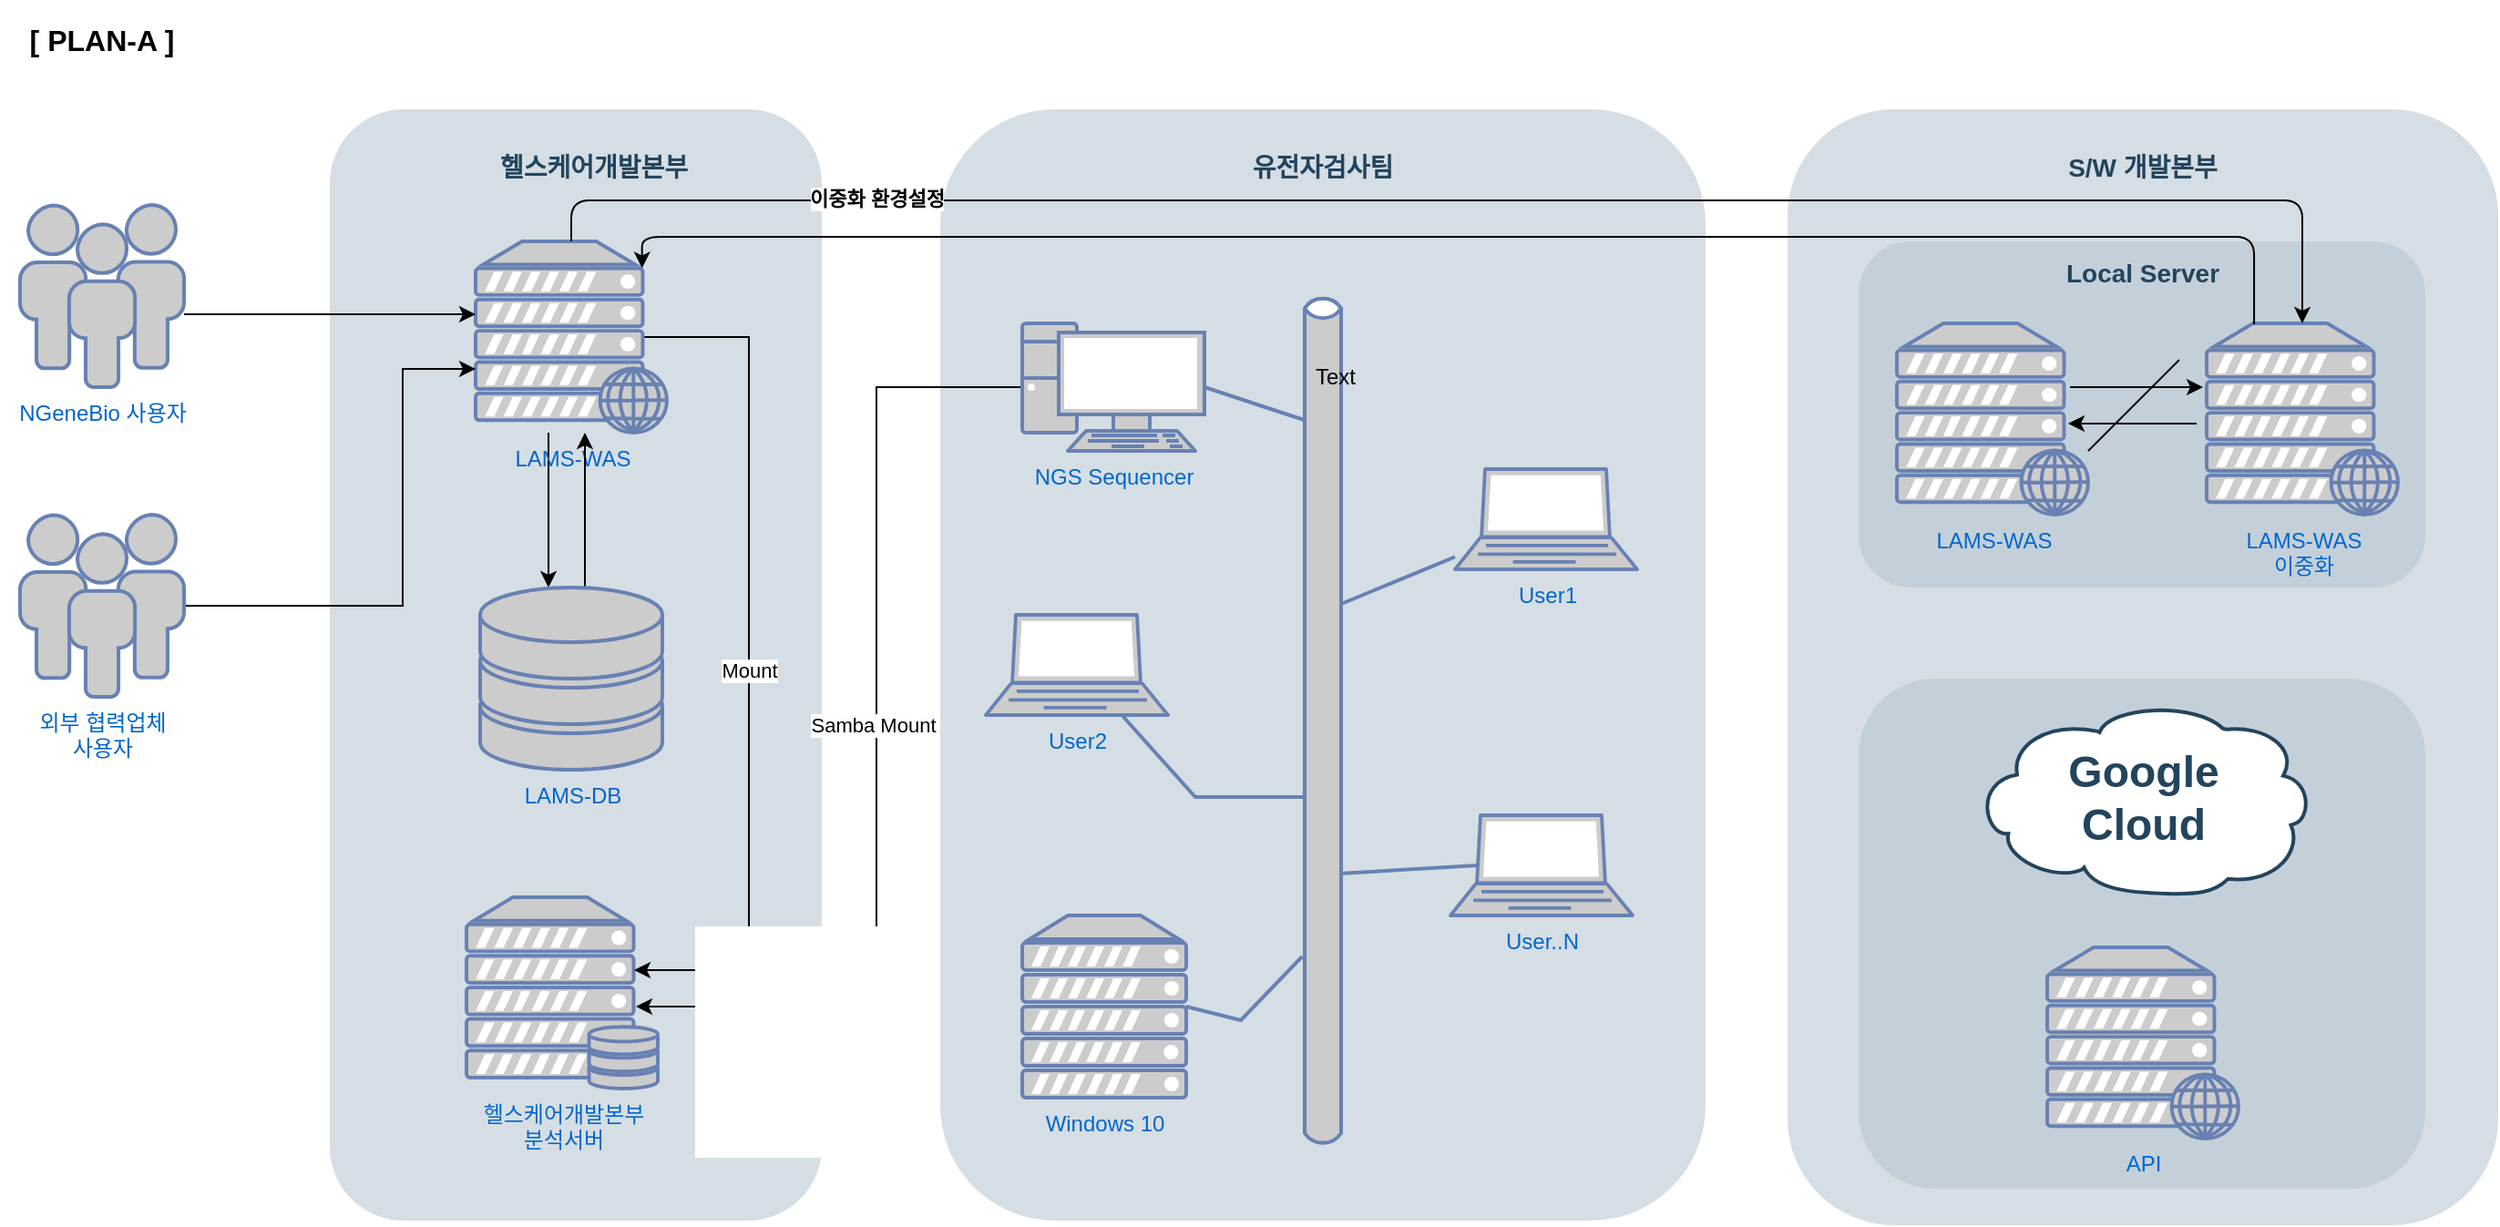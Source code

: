 <mxfile version="14.9.6" type="github">
  <diagram id="EYfuoUODgCIz9-c0R4cI" name="페이지-1">
    <mxGraphModel dx="1504" dy="681" grid="0" gridSize="10" guides="1" tooltips="1" connect="1" arrows="1" fold="1" page="1" pageScale="1" pageWidth="1600" pageHeight="900" math="0" shadow="0">
      <root>
        <mxCell id="0" />
        <mxCell id="1" parent="0" />
        <mxCell id="b1GEgxaDN2SPHYTd9Y_0-46" value="" style="rounded=1;whiteSpace=wrap;html=1;strokeColor=none;fillColor=#BAC8D3;fontSize=24;fontColor=#23445D;align=center;opacity=60;" parent="1" vertex="1">
          <mxGeometry x="1000" y="80" width="390" height="612.5" as="geometry" />
        </mxCell>
        <mxCell id="b1GEgxaDN2SPHYTd9Y_0-45" value="" style="rounded=1;whiteSpace=wrap;html=1;strokeColor=none;fillColor=#BAC8D3;fontSize=24;fontColor=#23445D;align=center;opacity=60;" parent="1" vertex="1">
          <mxGeometry x="1039" y="392.5" width="311" height="280" as="geometry" />
        </mxCell>
        <mxCell id="b1GEgxaDN2SPHYTd9Y_0-42" value="" style="rounded=1;whiteSpace=wrap;html=1;strokeColor=none;fillColor=#BAC8D3;fontSize=24;fontColor=#23445D;align=center;opacity=60;" parent="1" vertex="1">
          <mxGeometry x="1039" y="152.5" width="311" height="190" as="geometry" />
        </mxCell>
        <mxCell id="b1GEgxaDN2SPHYTd9Y_0-25" value="" style="rounded=1;whiteSpace=wrap;html=1;strokeColor=none;fillColor=#BAC8D3;fontSize=24;fontColor=#23445D;align=center;opacity=60;" parent="1" vertex="1">
          <mxGeometry x="535" y="80" width="420" height="610" as="geometry" />
        </mxCell>
        <mxCell id="b1GEgxaDN2SPHYTd9Y_0-10" value="" style="rounded=1;whiteSpace=wrap;html=1;strokeColor=none;fillColor=#BAC8D3;fontSize=24;fontColor=#23445D;align=center;opacity=60;" parent="1" vertex="1">
          <mxGeometry x="200" y="80" width="270" height="610" as="geometry" />
        </mxCell>
        <mxCell id="b1GEgxaDN2SPHYTd9Y_0-3" value="헬스케어개발본부&lt;br&gt;분석서버" style="fontColor=#0066CC;verticalAlign=top;verticalLabelPosition=bottom;labelPosition=center;align=center;html=1;outlineConnect=0;fillColor=#CCCCCC;strokeColor=#6881B3;gradientColor=none;gradientDirection=north;strokeWidth=2;shape=mxgraph.networks.server_storage;" parent="1" vertex="1">
          <mxGeometry x="275" y="512.5" width="105" height="105" as="geometry" />
        </mxCell>
        <mxCell id="b1GEgxaDN2SPHYTd9Y_0-12" value="" style="edgeStyle=orthogonalEdgeStyle;rounded=0;orthogonalLoop=1;jettySize=auto;html=1;" parent="1" source="b1GEgxaDN2SPHYTd9Y_0-4" target="b1GEgxaDN2SPHYTd9Y_0-5" edge="1">
          <mxGeometry relative="1" as="geometry">
            <Array as="points">
              <mxPoint x="320" y="302.5" />
              <mxPoint x="320" y="302.5" />
            </Array>
          </mxGeometry>
        </mxCell>
        <mxCell id="b1GEgxaDN2SPHYTd9Y_0-13" style="edgeStyle=orthogonalEdgeStyle;rounded=0;orthogonalLoop=1;jettySize=auto;html=1;exitX=0.88;exitY=0.5;exitDx=0;exitDy=0;exitPerimeter=0;" parent="1" source="b1GEgxaDN2SPHYTd9Y_0-4" edge="1">
          <mxGeometry relative="1" as="geometry">
            <mxPoint x="367" y="552.5" as="targetPoint" />
            <Array as="points">
              <mxPoint x="430" y="205.5" />
              <mxPoint x="430" y="552.5" />
              <mxPoint x="367" y="552.5" />
            </Array>
          </mxGeometry>
        </mxCell>
        <mxCell id="b1GEgxaDN2SPHYTd9Y_0-14" value="Mount" style="edgeLabel;html=1;align=center;verticalAlign=middle;resizable=0;points=[];" parent="b1GEgxaDN2SPHYTd9Y_0-13" vertex="1" connectable="0">
          <mxGeometry x="-0.15" y="2" relative="1" as="geometry">
            <mxPoint x="-2" y="41" as="offset" />
          </mxGeometry>
        </mxCell>
        <mxCell id="b1GEgxaDN2SPHYTd9Y_0-4" value="LAMS-WAS" style="fontColor=#0066CC;verticalAlign=top;verticalLabelPosition=bottom;labelPosition=center;align=center;html=1;outlineConnect=0;fillColor=#CCCCCC;strokeColor=#6881B3;gradientColor=none;gradientDirection=north;strokeWidth=2;shape=mxgraph.networks.web_server;" parent="1" vertex="1">
          <mxGeometry x="280" y="152.5" width="105" height="105" as="geometry" />
        </mxCell>
        <mxCell id="b1GEgxaDN2SPHYTd9Y_0-20" value="" style="edgeStyle=orthogonalEdgeStyle;rounded=0;orthogonalLoop=1;jettySize=auto;html=1;" parent="1" source="b1GEgxaDN2SPHYTd9Y_0-5" target="b1GEgxaDN2SPHYTd9Y_0-4" edge="1">
          <mxGeometry relative="1" as="geometry">
            <Array as="points">
              <mxPoint x="340" y="302.5" />
              <mxPoint x="340" y="302.5" />
            </Array>
          </mxGeometry>
        </mxCell>
        <mxCell id="b1GEgxaDN2SPHYTd9Y_0-5" value="LAMS-DB" style="fontColor=#0066CC;verticalAlign=top;verticalLabelPosition=bottom;labelPosition=center;align=center;html=1;outlineConnect=0;fillColor=#CCCCCC;strokeColor=#6881B3;gradientColor=none;gradientDirection=north;strokeWidth=2;shape=mxgraph.networks.storage;" parent="1" vertex="1">
          <mxGeometry x="282.5" y="342.5" width="100" height="100" as="geometry" />
        </mxCell>
        <mxCell id="b1GEgxaDN2SPHYTd9Y_0-6" value="LAMS-WAS" style="fontColor=#0066CC;verticalAlign=top;verticalLabelPosition=bottom;labelPosition=center;align=center;html=1;outlineConnect=0;fillColor=#CCCCCC;strokeColor=#6881B3;gradientColor=none;gradientDirection=north;strokeWidth=2;shape=mxgraph.networks.web_server;direction=east;" parent="1" vertex="1">
          <mxGeometry x="1060" y="197.5" width="105" height="105" as="geometry" />
        </mxCell>
        <mxCell id="b1GEgxaDN2SPHYTd9Y_0-7" value="API" style="fontColor=#0066CC;verticalAlign=top;verticalLabelPosition=bottom;labelPosition=center;align=center;html=1;outlineConnect=0;fillColor=#CCCCCC;strokeColor=#6881B3;gradientColor=none;gradientDirection=north;strokeWidth=2;shape=mxgraph.networks.web_server;" parent="1" vertex="1">
          <mxGeometry x="1142.5" y="540" width="105" height="105" as="geometry" />
        </mxCell>
        <mxCell id="b1GEgxaDN2SPHYTd9Y_0-18" style="edgeStyle=orthogonalEdgeStyle;rounded=0;orthogonalLoop=1;jettySize=auto;html=1;" parent="1" source="b1GEgxaDN2SPHYTd9Y_0-8" target="b1GEgxaDN2SPHYTd9Y_0-4" edge="1">
          <mxGeometry relative="1" as="geometry">
            <Array as="points">
              <mxPoint x="240" y="352.5" />
              <mxPoint x="240" y="222.5" />
            </Array>
          </mxGeometry>
        </mxCell>
        <mxCell id="b1GEgxaDN2SPHYTd9Y_0-8" value="외부 협력업체&lt;br&gt;사용자" style="fontColor=#0066CC;verticalAlign=top;verticalLabelPosition=bottom;labelPosition=center;align=center;html=1;outlineConnect=0;fillColor=#CCCCCC;strokeColor=#6881B3;gradientColor=none;gradientDirection=north;strokeWidth=2;shape=mxgraph.networks.users;" parent="1" vertex="1">
          <mxGeometry x="30" y="302.5" width="90" height="100" as="geometry" />
        </mxCell>
        <mxCell id="b1GEgxaDN2SPHYTd9Y_0-11" value="&lt;font color=&quot;#23445d&quot;&gt;헬스케어개발본부&lt;/font&gt;" style="rounded=1;whiteSpace=wrap;html=1;strokeColor=none;fillColor=none;fontSize=14;fontColor=#742B21;align=center;fontStyle=1" parent="1" vertex="1">
          <mxGeometry x="275" y="102.5" width="140" height="19" as="geometry" />
        </mxCell>
        <mxCell id="b1GEgxaDN2SPHYTd9Y_0-19" style="edgeStyle=orthogonalEdgeStyle;rounded=0;orthogonalLoop=1;jettySize=auto;html=1;" parent="1" source="b1GEgxaDN2SPHYTd9Y_0-15" target="b1GEgxaDN2SPHYTd9Y_0-4" edge="1">
          <mxGeometry relative="1" as="geometry">
            <Array as="points">
              <mxPoint x="180" y="192.5" />
              <mxPoint x="180" y="192.5" />
            </Array>
          </mxGeometry>
        </mxCell>
        <mxCell id="b1GEgxaDN2SPHYTd9Y_0-15" value="NGeneBio 사용자" style="fontColor=#0066CC;verticalAlign=top;verticalLabelPosition=bottom;labelPosition=center;align=center;html=1;outlineConnect=0;fillColor=#CCCCCC;strokeColor=#6881B3;gradientColor=none;gradientDirection=north;strokeWidth=2;shape=mxgraph.networks.users;" parent="1" vertex="1">
          <mxGeometry x="30" y="132.5" width="90" height="100" as="geometry" />
        </mxCell>
        <mxCell id="b1GEgxaDN2SPHYTd9Y_0-30" style="edgeStyle=orthogonalEdgeStyle;rounded=0;orthogonalLoop=1;jettySize=auto;html=1;exitX=0;exitY=0.5;exitDx=0;exitDy=0;exitPerimeter=0;" parent="1" source="b1GEgxaDN2SPHYTd9Y_0-24" edge="1">
          <mxGeometry relative="1" as="geometry">
            <mxPoint x="603" y="187.5" as="sourcePoint" />
            <mxPoint x="368" y="572.5" as="targetPoint" />
            <Array as="points">
              <mxPoint x="500" y="233" />
              <mxPoint x="500" y="573" />
            </Array>
          </mxGeometry>
        </mxCell>
        <mxCell id="b1GEgxaDN2SPHYTd9Y_0-31" value="Samba Mount" style="edgeLabel;html=1;align=center;verticalAlign=middle;resizable=0;points=[];" parent="b1GEgxaDN2SPHYTd9Y_0-30" vertex="1" connectable="0">
          <mxGeometry x="-0.282" y="-2" relative="1" as="geometry">
            <mxPoint y="67" as="offset" />
          </mxGeometry>
        </mxCell>
        <mxCell id="b1GEgxaDN2SPHYTd9Y_0-24" value="NGS Sequencer" style="fontColor=#0066CC;verticalAlign=top;verticalLabelPosition=bottom;labelPosition=center;align=center;html=1;outlineConnect=0;fillColor=#CCCCCC;strokeColor=#6881B3;gradientColor=none;gradientDirection=north;strokeWidth=2;shape=mxgraph.networks.pc;" parent="1" vertex="1">
          <mxGeometry x="580" y="197.5" width="100" height="70" as="geometry" />
        </mxCell>
        <mxCell id="b1GEgxaDN2SPHYTd9Y_0-26" value="&lt;font color=&quot;#23445d&quot;&gt;유전자검사팀&lt;/font&gt;" style="rounded=1;whiteSpace=wrap;html=1;strokeColor=none;fillColor=none;fontSize=14;fontColor=#742B21;align=center;fontStyle=1" parent="1" vertex="1">
          <mxGeometry x="675" y="102.5" width="140" height="19" as="geometry" />
        </mxCell>
        <mxCell id="b1GEgxaDN2SPHYTd9Y_0-27" value="User1" style="fontColor=#0066CC;verticalAlign=top;verticalLabelPosition=bottom;labelPosition=center;align=center;html=1;outlineConnect=0;fillColor=#CCCCCC;strokeColor=#6881B3;gradientColor=none;gradientDirection=north;strokeWidth=2;shape=mxgraph.networks.laptop;" parent="1" vertex="1">
          <mxGeometry x="817.5" y="277.5" width="100" height="55" as="geometry" />
        </mxCell>
        <mxCell id="b1GEgxaDN2SPHYTd9Y_0-28" value="User2" style="fontColor=#0066CC;verticalAlign=top;verticalLabelPosition=bottom;labelPosition=center;align=center;html=1;outlineConnect=0;fillColor=#CCCCCC;strokeColor=#6881B3;gradientColor=none;gradientDirection=north;strokeWidth=2;shape=mxgraph.networks.laptop;" parent="1" vertex="1">
          <mxGeometry x="560" y="357.5" width="100" height="55" as="geometry" />
        </mxCell>
        <mxCell id="b1GEgxaDN2SPHYTd9Y_0-29" value="User..N" style="fontColor=#0066CC;verticalAlign=top;verticalLabelPosition=bottom;labelPosition=center;align=center;html=1;outlineConnect=0;fillColor=#CCCCCC;strokeColor=#6881B3;gradientColor=none;gradientDirection=north;strokeWidth=2;shape=mxgraph.networks.laptop;" parent="1" vertex="1">
          <mxGeometry x="815" y="467.5" width="100" height="55" as="geometry" />
        </mxCell>
        <mxCell id="b1GEgxaDN2SPHYTd9Y_0-32" value="" style="html=1;fillColor=#CCCCCC;strokeColor=#6881B3;gradientColor=none;gradientDirection=north;strokeWidth=2;shape=mxgraph.networks.bus;gradientColor=none;gradientDirection=north;fontColor=#ffffff;perimeter=backbonePerimeter;backboneSize=20;horizontal=1;rotation=-90;" parent="1" vertex="1">
          <mxGeometry x="510.63" y="405.63" width="468.75" height="20" as="geometry" />
        </mxCell>
        <mxCell id="b1GEgxaDN2SPHYTd9Y_0-34" value="" style="strokeColor=#6881B3;edgeStyle=none;rounded=0;endArrow=none;html=1;strokeWidth=2;exitX=0.255;exitY=0.9;exitDx=0;exitDy=0;exitPerimeter=0;entryX=0.15;entryY=0.5;entryDx=0;entryDy=0;entryPerimeter=0;" parent="1" target="b1GEgxaDN2SPHYTd9Y_0-29" edge="1">
          <mxGeometry relative="1" as="geometry">
            <mxPoint x="754" y="499.525" as="sourcePoint" />
            <mxPoint x="816" y="497.02" as="targetPoint" />
          </mxGeometry>
        </mxCell>
        <mxCell id="b1GEgxaDN2SPHYTd9Y_0-35" value="" style="strokeColor=#6881B3;edgeStyle=none;rounded=0;endArrow=none;html=1;strokeWidth=2;" parent="1" source="b1GEgxaDN2SPHYTd9Y_0-28" target="b1GEgxaDN2SPHYTd9Y_0-32" edge="1">
          <mxGeometry relative="1" as="geometry">
            <mxPoint x="985" y="467.5" as="sourcePoint" />
            <Array as="points">
              <mxPoint x="675" y="457.5" />
            </Array>
          </mxGeometry>
        </mxCell>
        <mxCell id="vfibNGRRKUkFYa84Mq6Q-5" value="" style="strokeColor=#6881B3;edgeStyle=none;rounded=0;endArrow=none;html=1;strokeWidth=2;exitX=1;exitY=0.5;exitDx=0;exitDy=0;exitPerimeter=0;" parent="1" source="vfibNGRRKUkFYa84Mq6Q-4" edge="1">
          <mxGeometry relative="1" as="geometry">
            <mxPoint x="632.995" y="500" as="sourcePoint" />
            <Array as="points">
              <mxPoint x="700" y="580" />
            </Array>
            <mxPoint x="733.673" y="545" as="targetPoint" />
          </mxGeometry>
        </mxCell>
        <mxCell id="b1GEgxaDN2SPHYTd9Y_0-40" value="" style="strokeColor=#6881B3;edgeStyle=none;rounded=0;endArrow=none;html=1;strokeWidth=2;" parent="1" source="b1GEgxaDN2SPHYTd9Y_0-27" edge="1">
          <mxGeometry relative="1" as="geometry">
            <mxPoint x="1045" y="607.5" as="sourcePoint" />
            <mxPoint x="755" y="351.5" as="targetPoint" />
            <Array as="points" />
          </mxGeometry>
        </mxCell>
        <mxCell id="b1GEgxaDN2SPHYTd9Y_0-41" value="" style="strokeColor=#6881B3;edgeStyle=none;rounded=0;endArrow=none;html=1;strokeWidth=2;entryX=0.852;entryY=0;entryDx=0;entryDy=0;entryPerimeter=0;exitX=1;exitY=0.5;exitDx=0;exitDy=0;exitPerimeter=0;" parent="1" source="b1GEgxaDN2SPHYTd9Y_0-24" target="b1GEgxaDN2SPHYTd9Y_0-32" edge="1">
          <mxGeometry relative="1" as="geometry">
            <mxPoint x="690" y="381.667" as="sourcePoint" />
            <mxPoint x="746" y="379.46" as="targetPoint" />
            <Array as="points" />
          </mxGeometry>
        </mxCell>
        <mxCell id="b1GEgxaDN2SPHYTd9Y_0-43" value="&lt;font color=&quot;#23445d&quot;&gt;S/W 개발본부&lt;/font&gt;" style="rounded=1;whiteSpace=wrap;html=1;strokeColor=none;fillColor=none;fontSize=14;fontColor=#742B21;align=center;fontStyle=1" parent="1" vertex="1">
          <mxGeometry x="1125" y="102.5" width="140" height="19" as="geometry" />
        </mxCell>
        <mxCell id="b1GEgxaDN2SPHYTd9Y_0-44" value="Google&lt;br&gt;Cloud" style="shape=mxgraph.cisco.storage.cloud;html=1;dashed=0;strokeColor=#23445D;fillColor=#ffffff;strokeWidth=2;fontFamily=Helvetica;fontSize=24;fontColor=#23445D;align=center;fontStyle=1" parent="1" vertex="1">
          <mxGeometry x="1102" y="405" width="186" height="106" as="geometry" />
        </mxCell>
        <mxCell id="b1GEgxaDN2SPHYTd9Y_0-47" value="&lt;font color=&quot;#23445d&quot;&gt;Local Server&lt;/font&gt;" style="rounded=1;whiteSpace=wrap;html=1;strokeColor=none;fillColor=none;fontSize=14;fontColor=#742B21;align=center;fontStyle=1" parent="1" vertex="1">
          <mxGeometry x="1125" y="160" width="140" height="19" as="geometry" />
        </mxCell>
        <mxCell id="b1GEgxaDN2SPHYTd9Y_0-48" value="LAMS-WAS&lt;br&gt;이중화" style="fontColor=#0066CC;verticalAlign=top;verticalLabelPosition=bottom;labelPosition=center;align=center;html=1;outlineConnect=0;fillColor=#CCCCCC;strokeColor=#6881B3;gradientColor=none;gradientDirection=north;strokeWidth=2;shape=mxgraph.networks.web_server;" parent="1" vertex="1">
          <mxGeometry x="1230" y="197.5" width="105" height="105" as="geometry" />
        </mxCell>
        <mxCell id="b1GEgxaDN2SPHYTd9Y_0-60" value="" style="endArrow=classic;html=1;" parent="1" edge="1">
          <mxGeometry width="50" height="50" relative="1" as="geometry">
            <mxPoint x="1155" y="232.5" as="sourcePoint" />
            <mxPoint x="1228" y="232.5" as="targetPoint" />
          </mxGeometry>
        </mxCell>
        <mxCell id="b1GEgxaDN2SPHYTd9Y_0-62" value="" style="endArrow=classic;html=1;" parent="1" edge="1">
          <mxGeometry width="50" height="50" relative="1" as="geometry">
            <mxPoint x="1224.5" y="252.5" as="sourcePoint" />
            <mxPoint x="1154" y="252.5" as="targetPoint" />
          </mxGeometry>
        </mxCell>
        <mxCell id="b1GEgxaDN2SPHYTd9Y_0-68" value="" style="edgeStyle=elbowEdgeStyle;elbow=vertical;endArrow=classic;html=1;" parent="1" source="b1GEgxaDN2SPHYTd9Y_0-4" target="b1GEgxaDN2SPHYTd9Y_0-48" edge="1">
          <mxGeometry width="50" height="50" relative="1" as="geometry">
            <mxPoint x="450" y="190" as="sourcePoint" />
            <mxPoint x="500" y="140" as="targetPoint" />
            <Array as="points">
              <mxPoint x="810" y="130" />
              <mxPoint x="850" y="60" />
            </Array>
          </mxGeometry>
        </mxCell>
        <mxCell id="b1GEgxaDN2SPHYTd9Y_0-69" value="이중화 환경설정" style="edgeLabel;html=1;align=center;verticalAlign=middle;resizable=0;points=[];fontStyle=1" parent="b1GEgxaDN2SPHYTd9Y_0-68" vertex="1" connectable="0">
          <mxGeometry x="0.286" y="1" relative="1" as="geometry">
            <mxPoint x="-479" as="offset" />
          </mxGeometry>
        </mxCell>
        <mxCell id="b1GEgxaDN2SPHYTd9Y_0-71" value="" style="edgeStyle=elbowEdgeStyle;elbow=vertical;endArrow=classic;html=1;entryX=0.87;entryY=0.14;entryDx=0;entryDy=0;entryPerimeter=0;exitX=0.248;exitY=0.005;exitDx=0;exitDy=0;exitPerimeter=0;" parent="1" source="b1GEgxaDN2SPHYTd9Y_0-48" target="b1GEgxaDN2SPHYTd9Y_0-4" edge="1">
          <mxGeometry width="50" height="50" relative="1" as="geometry">
            <mxPoint x="1210" y="190" as="sourcePoint" />
            <mxPoint x="360" y="153" as="targetPoint" />
            <Array as="points">
              <mxPoint x="820" y="150" />
            </Array>
          </mxGeometry>
        </mxCell>
        <mxCell id="b1GEgxaDN2SPHYTd9Y_0-73" value="" style="endArrow=none;html=1;" parent="1" edge="1">
          <mxGeometry width="50" height="50" relative="1" as="geometry">
            <mxPoint x="1165" y="267.5" as="sourcePoint" />
            <mxPoint x="1215" y="217.5" as="targetPoint" />
          </mxGeometry>
        </mxCell>
        <mxCell id="vfibNGRRKUkFYa84Mq6Q-4" value="Windows 10" style="fontColor=#0066CC;verticalAlign=top;verticalLabelPosition=bottom;labelPosition=center;align=center;html=1;outlineConnect=0;fillColor=#CCCCCC;strokeColor=#6881B3;gradientColor=none;gradientDirection=north;strokeWidth=2;shape=mxgraph.networks.server;" parent="1" vertex="1">
          <mxGeometry x="580" y="522.5" width="90" height="100" as="geometry" />
        </mxCell>
        <mxCell id="K28vDWe2qsM3I8PvjzuV-2" value="Text" style="text;html=1;strokeColor=none;fillColor=none;align=center;verticalAlign=middle;whiteSpace=wrap;rounded=0;" vertex="1" parent="1">
          <mxGeometry x="732" y="217" width="40" height="20" as="geometry" />
        </mxCell>
        <mxCell id="K28vDWe2qsM3I8PvjzuV-3" value="[ PLAN-A ]" style="text;html=1;strokeColor=none;fillColor=none;align=center;verticalAlign=middle;whiteSpace=wrap;rounded=0;fontStyle=1;fontSize=16;" vertex="1" parent="1">
          <mxGeometry x="19" y="20" width="112" height="43" as="geometry" />
        </mxCell>
      </root>
    </mxGraphModel>
  </diagram>
</mxfile>

